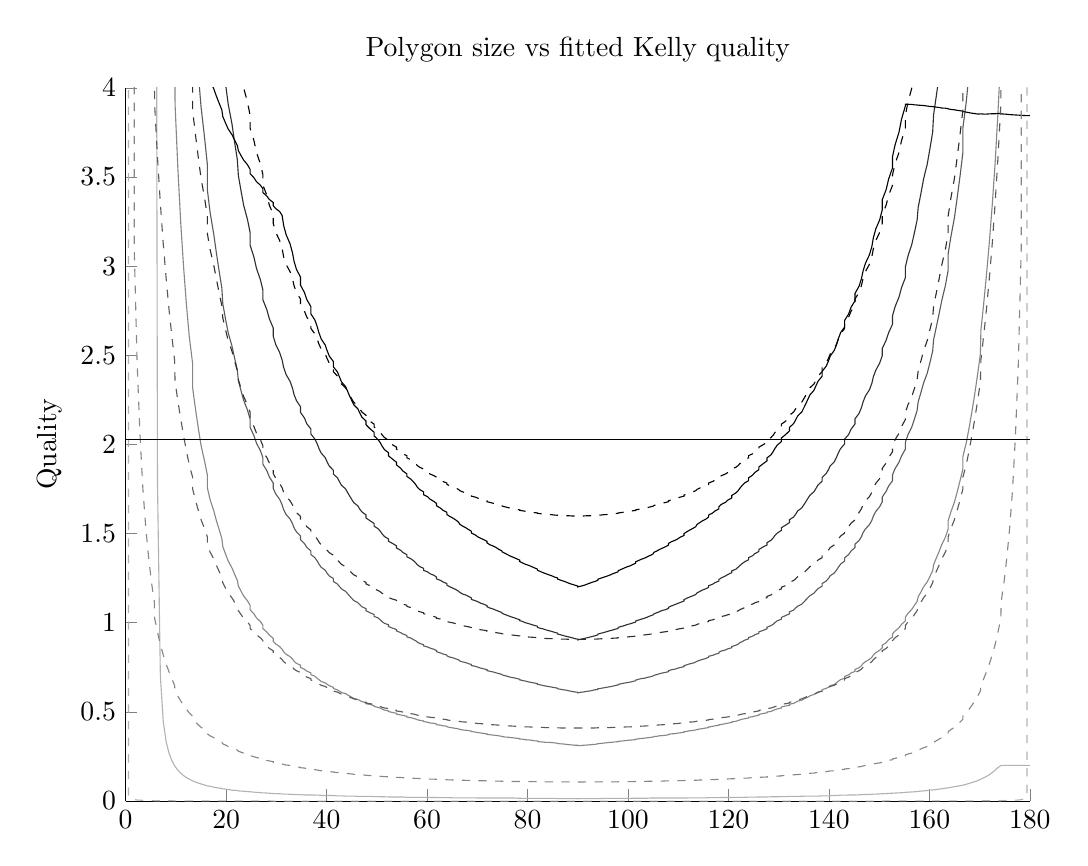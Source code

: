 % This file was created by matlab2tikz v0.4.0.
% Copyright (c) 2008--2013, Nico Schlömer <nico.schloemer@gmail.com>
% All rights reserved.
% 
% The latest updates can be retrieved from
%   http://www.mathworks.com/matlabcentral/fileexchange/22022-matlab2tikz
% where you can also make suggestions and rate matlab2tikz.
% 
% 
% 

% defining custom colors
\definecolor{mycolor1}{rgb}{0.525,0.525,0.525}%

\begin{tikzpicture}

\begin{axis}[%
width=4.521in,
height=3.566in,
scale only axis,
xmin=0,
xmax=180,
ymin=0,
ymax=4,
ylabel={Quality},
title={Polygon size vs fitted Kelly quality},
axis x line*=bottom,
axis y line*=left
]
\addplot [
color=white!70!black,
solid,
forget plot
]
table[row sep=crcr]{
5.768 9.951\\
6.34 1.787\\
6.911 0.703\\
7.481 0.449\\
8.049 0.335\\
8.616 0.271\\
9.181 0.228\\
9.744 0.199\\
9.841 0.194\\
10.408 0.173\\
10.972 0.156\\
11.535 0.143\\
12.095 0.132\\
12.653 0.123\\
13.339 0.113\\
13.339 0.113\\
13.897 0.107\\
14.452 0.101\\
15.005 0.096\\
15.709 0.09\\
16.26 0.085\\
16.26 0.085\\
16.809 0.083\\
17.526 0.078\\
18.072 0.075\\
18.616 0.073\\
19.156 0.07\\
19.344 0.069\\
19.885 0.067\\
20.422 0.065\\
21.161 0.061\\
21.695 0.06\\
22.225 0.059\\
22.443 0.057\\
22.973 0.056\\
23.499 0.055\\
24.254 0.053\\
24.775 0.052\\
24.775 0.052\\
25.537 0.05\\
26.053 0.049\\
26.822 0.047\\
27.332 0.046\\
27.332 0.046\\
28.106 0.045\\
28.61 0.044\\
29.389 0.042\\
29.389 0.042\\
29.887 0.042\\
30.669 0.041\\
31.159 0.04\\
31.457 0.039\\
31.945 0.039\\
32.735 0.038\\
33.215 0.037\\
33.53 0.037\\
34.007 0.036\\
34.804 0.036\\
34.804 0.036\\
35.605 0.034\\
36.069 0.034\\
36.87 0.034\\
36.87 0.034\\
37.674 0.034\\
38.125 0.033\\
38.48 0.033\\
38.928 0.032\\
39.732 0.031\\
40.101 0.031\\
40.539 0.031\\
41.348 0.031\\
41.348 0.031\\
42.158 0.029\\
42.58 0.029\\
42.969 0.029\\
43.781 0.028\\
44.193 0.028\\
44.594 0.028\\
45 0.028\\
45.406 0.028\\
46.219 0.026\\
46.614 0.026\\
47.031 0.026\\
47.842 0.026\\
47.842 0.026\\
48.652 0.026\\
49.461 0.025\\
49.461 0.025\\
50.268 0.025\\
50.711 0.024\\
51.072 0.024\\
51.52 0.024\\
52.326 0.023\\
52.326 0.023\\
53.13 0.023\\
53.931 0.023\\
53.931 0.023\\
54.728 0.023\\
55.196 0.023\\
55.993 0.021\\
55.993 0.021\\
56.785 0.021\\
57.265 0.021\\
57.75 0.021\\
58.055 0.021\\
58.543 0.021\\
59.331 0.021\\
59.331 0.021\\
60.113 0.02\\
60.611 0.02\\
61.39 0.02\\
61.894 0.02\\
61.894 0.02\\
62.668 0.019\\
63.178 0.019\\
63.947 0.019\\
63.947 0.019\\
64.463 0.019\\
65.225 0.018\\
65.746 0.018\\
66.272 0.018\\
66.501 0.018\\
67.027 0.018\\
67.775 0.018\\
68.305 0.018\\
68.839 0.018\\
68.839 0.018\\
69.578 0.018\\
70.115 0.017\\
70.656 0.017\\
71.384 0.017\\
71.928 0.017\\
71.928 0.017\\
72.474 0.017\\
73.191 0.017\\
73.74 0.017\\
74.291 0.017\\
74.846 0.017\\
74.995 0.017\\
75.548 0.017\\
76.103 0.017\\
76.661 0.017\\
77.347 0.017\\
77.905 0.016\\
78.465 0.016\\
78.465 0.016\\
79.028 0.015\\
79.592 0.015\\
80.256 0.015\\
80.819 0.015\\
81.384 0.015\\
81.951 0.015\\
81.951 0.015\\
82.519 0.015\\
83.089 0.015\\
83.66 0.015\\
84.232 0.015\\
84.857 0.015\\
85.426 0.015\\
85.996 0.014\\
85.996 0.014\\
86.566 0.014\\
87.138 0.014\\
87.709 0.014\\
88.282 0.014\\
88.854 0.014\\
89.427 0.014\\
90 0.013\\
90 0.013\\
90.573 0.014\\
91.146 0.014\\
91.718 0.014\\
92.291 0.014\\
92.862 0.014\\
93.434 0.014\\
94.004 0.014\\
94.004 0.014\\
94.574 0.014\\
95.143 0.015\\
95.768 0.015\\
96.34 0.015\\
96.911 0.015\\
97.481 0.015\\
98.049 0.015\\
98.049 0.015\\
98.616 0.015\\
99.181 0.015\\
99.744 0.015\\
100.408 0.015\\
100.972 0.016\\
101.535 0.016\\
101.535 0.016\\
102.095 0.016\\
102.653 0.016\\
103.339 0.016\\
103.897 0.016\\
104.452 0.017\\
105.005 0.017\\
105.154 0.017\\
105.709 0.017\\
106.26 0.017\\
106.809 0.017\\
107.526 0.017\\
108.072 0.017\\
108.072 0.017\\
108.616 0.017\\
109.344 0.017\\
109.885 0.017\\
110.422 0.017\\
111.161 0.017\\
111.161 0.017\\
111.695 0.017\\
112.225 0.018\\
112.973 0.018\\
113.499 0.018\\
113.728 0.018\\
114.254 0.018\\
114.775 0.018\\
115.537 0.018\\
116.053 0.019\\
116.053 0.019\\
116.822 0.019\\
117.332 0.019\\
118.106 0.019\\
118.106 0.019\\
118.61 0.02\\
119.389 0.02\\
119.887 0.02\\
120.669 0.02\\
120.669 0.02\\
121.457 0.021\\
121.945 0.021\\
122.25 0.021\\
122.735 0.021\\
123.215 0.021\\
124.007 0.022\\
124.007 0.022\\
124.804 0.022\\
125.272 0.022\\
126.069 0.023\\
126.069 0.023\\
126.87 0.023\\
127.674 0.023\\
127.674 0.023\\
128.48 0.024\\
128.928 0.024\\
129.289 0.024\\
129.732 0.024\\
130.539 0.025\\
130.539 0.025\\
131.348 0.025\\
132.158 0.026\\
132.158 0.026\\
132.969 0.026\\
133.386 0.026\\
133.781 0.026\\
134.594 0.027\\
135 0.027\\
135.406 0.028\\
135.807 0.028\\
136.219 0.028\\
137.031 0.028\\
137.42 0.028\\
137.842 0.028\\
138.652 0.029\\
138.652 0.029\\
139.461 0.029\\
139.899 0.029\\
140.268 0.03\\
141.072 0.031\\
141.52 0.032\\
141.875 0.032\\
142.326 0.033\\
143.13 0.033\\
143.13 0.033\\
143.931 0.034\\
144.395 0.034\\
145.196 0.034\\
145.196 0.034\\
145.993 0.035\\
146.47 0.036\\
146.785 0.036\\
147.265 0.037\\
148.055 0.037\\
148.543 0.038\\
148.841 0.039\\
149.331 0.039\\
150.113 0.04\\
150.611 0.041\\
150.611 0.041\\
151.39 0.042\\
151.894 0.043\\
152.668 0.044\\
152.668 0.044\\
153.178 0.045\\
153.947 0.046\\
154.463 0.047\\
155.225 0.049\\
155.225 0.049\\
155.746 0.05\\
156.501 0.051\\
157.027 0.052\\
157.557 0.053\\
157.775 0.054\\
158.305 0.056\\
158.839 0.057\\
159.578 0.059\\
160.115 0.061\\
160.656 0.062\\
160.844 0.063\\
161.384 0.065\\
161.928 0.067\\
162.474 0.069\\
163.191 0.072\\
163.74 0.074\\
163.74 0.074\\
164.291 0.077\\
164.995 0.081\\
165.548 0.083\\
166.103 0.086\\
166.661 0.089\\
166.661 0.089\\
167.347 0.094\\
167.905 0.099\\
168.465 0.104\\
169.028 0.109\\
169.592 0.114\\
170.159 0.121\\
170.256 0.123\\
170.819 0.13\\
171.384 0.139\\
171.951 0.148\\
172.519 0.16\\
173.089 0.173\\
173.66 0.188\\
174.232 0.199\\
174.289 0.2\\
174.857 0.2\\
175.426 0.2\\
175.996 0.2\\
176.566 0.2\\
177.138 0.2\\
177.709 0.2\\
178.282 0.2\\
178.282 0.2\\
178.854 0.2\\
179.427 0.2\\
180 0.2\\
};
\addplot [
color=mycolor1,
solid,
forget plot
]
table[row sep=crcr]{
9.744 4.366\\
9.841 3.906\\
10.408 3.542\\
10.972 3.242\\
11.535 2.996\\
12.095 2.786\\
12.653 2.609\\
13.339 2.453\\
13.339 2.317\\
13.897 2.201\\
14.452 2.094\\
15.005 1.996\\
15.709 1.907\\
16.26 1.83\\
16.26 1.758\\
16.809 1.691\\
17.526 1.63\\
18.072 1.572\\
18.616 1.523\\
19.156 1.472\\
19.344 1.427\\
19.885 1.386\\
20.422 1.346\\
21.161 1.308\\
21.695 1.272\\
22.225 1.239\\
22.443 1.207\\
22.973 1.177\\
23.499 1.15\\
24.254 1.123\\
24.775 1.098\\
24.775 1.073\\
25.537 1.05\\
26.053 1.027\\
26.822 1.007\\
27.332 0.986\\
27.332 0.967\\
28.106 0.948\\
28.61 0.931\\
29.389 0.913\\
29.389 0.896\\
29.887 0.881\\
30.669 0.866\\
31.159 0.851\\
31.457 0.837\\
31.945 0.823\\
32.735 0.81\\
33.215 0.797\\
33.53 0.784\\
34.007 0.772\\
34.804 0.762\\
34.804 0.75\\
35.605 0.739\\
36.069 0.729\\
36.87 0.719\\
36.87 0.709\\
37.674 0.7\\
38.125 0.689\\
38.48 0.681\\
38.928 0.671\\
39.732 0.663\\
40.101 0.655\\
40.539 0.647\\
41.348 0.638\\
41.348 0.631\\
42.158 0.624\\
42.58 0.616\\
42.969 0.609\\
43.781 0.603\\
44.193 0.595\\
44.594 0.589\\
45 0.583\\
45.406 0.576\\
46.219 0.57\\
46.614 0.564\\
47.031 0.558\\
47.842 0.552\\
47.842 0.546\\
48.652 0.542\\
49.461 0.535\\
49.461 0.531\\
50.268 0.525\\
50.711 0.521\\
51.072 0.516\\
51.52 0.51\\
52.326 0.506\\
52.326 0.502\\
53.13 0.497\\
53.931 0.492\\
53.931 0.488\\
54.728 0.483\\
55.196 0.48\\
55.993 0.476\\
55.993 0.471\\
56.785 0.468\\
57.265 0.464\\
57.75 0.46\\
58.055 0.456\\
58.543 0.453\\
59.331 0.449\\
59.331 0.446\\
60.113 0.442\\
60.611 0.438\\
61.39 0.436\\
61.894 0.432\\
61.894 0.428\\
62.668 0.426\\
63.178 0.422\\
63.947 0.42\\
63.947 0.417\\
64.463 0.413\\
65.225 0.41\\
65.746 0.407\\
66.272 0.405\\
66.501 0.402\\
67.027 0.399\\
67.775 0.397\\
68.305 0.395\\
68.839 0.392\\
68.839 0.39\\
69.578 0.387\\
70.115 0.384\\
70.656 0.382\\
71.384 0.379\\
71.928 0.377\\
71.928 0.374\\
72.474 0.372\\
73.191 0.37\\
73.74 0.368\\
74.291 0.366\\
74.846 0.363\\
74.995 0.362\\
75.548 0.359\\
76.103 0.358\\
76.661 0.356\\
77.347 0.354\\
77.905 0.352\\
78.465 0.35\\
78.465 0.348\\
79.028 0.347\\
79.592 0.344\\
80.256 0.343\\
80.819 0.341\\
81.384 0.338\\
81.951 0.337\\
81.951 0.335\\
82.519 0.332\\
83.089 0.331\\
83.66 0.329\\
84.232 0.329\\
84.857 0.328\\
85.426 0.326\\
85.996 0.324\\
85.996 0.323\\
86.566 0.321\\
87.138 0.32\\
87.709 0.318\\
88.282 0.316\\
88.854 0.315\\
89.427 0.313\\
90 0.313\\
90 0.311\\
90.573 0.311\\
91.146 0.313\\
91.718 0.314\\
92.291 0.315\\
92.862 0.317\\
93.434 0.318\\
94.004 0.321\\
94.004 0.322\\
94.574 0.323\\
95.143 0.325\\
95.768 0.327\\
96.34 0.329\\
96.911 0.33\\
97.481 0.332\\
98.049 0.333\\
98.049 0.335\\
98.616 0.336\\
99.181 0.338\\
99.744 0.34\\
100.408 0.342\\
100.972 0.343\\
101.535 0.345\\
101.535 0.347\\
102.095 0.349\\
102.653 0.351\\
103.339 0.353\\
103.897 0.355\\
104.452 0.357\\
105.005 0.359\\
105.154 0.362\\
105.709 0.363\\
106.26 0.366\\
106.809 0.367\\
107.526 0.369\\
108.072 0.372\\
108.072 0.374\\
108.616 0.377\\
109.344 0.378\\
109.885 0.381\\
110.422 0.383\\
111.161 0.386\\
111.161 0.389\\
111.695 0.391\\
112.225 0.394\\
112.973 0.396\\
113.499 0.399\\
113.728 0.401\\
114.254 0.404\\
114.775 0.406\\
115.537 0.41\\
116.053 0.412\\
116.053 0.415\\
116.822 0.419\\
117.332 0.422\\
118.106 0.425\\
118.106 0.428\\
118.61 0.43\\
119.389 0.434\\
119.887 0.437\\
120.669 0.441\\
120.669 0.444\\
121.457 0.447\\
121.945 0.452\\
122.25 0.455\\
122.735 0.459\\
123.215 0.462\\
124.007 0.466\\
124.007 0.47\\
124.804 0.473\\
125.272 0.477\\
126.069 0.481\\
126.069 0.486\\
126.87 0.491\\
127.674 0.495\\
127.674 0.499\\
128.48 0.503\\
128.928 0.508\\
129.289 0.513\\
129.732 0.517\\
130.539 0.522\\
130.539 0.528\\
131.348 0.533\\
132.158 0.537\\
132.158 0.543\\
132.969 0.548\\
133.386 0.554\\
133.781 0.56\\
134.594 0.566\\
135 0.572\\
135.406 0.578\\
135.807 0.583\\
136.219 0.59\\
137.031 0.598\\
137.42 0.603\\
137.842 0.61\\
138.652 0.617\\
138.652 0.625\\
139.461 0.632\\
139.899 0.639\\
140.268 0.647\\
141.072 0.654\\
141.52 0.664\\
141.875 0.672\\
142.326 0.681\\
143.13 0.689\\
143.13 0.699\\
143.931 0.708\\
144.395 0.718\\
145.196 0.727\\
145.196 0.738\\
145.993 0.748\\
146.47 0.759\\
146.785 0.771\\
147.265 0.782\\
148.055 0.794\\
148.543 0.806\\
148.841 0.819\\
149.331 0.832\\
150.113 0.846\\
150.611 0.859\\
150.611 0.874\\
151.39 0.888\\
151.894 0.905\\
152.668 0.92\\
152.668 0.938\\
153.178 0.954\\
153.947 0.972\\
154.463 0.991\\
155.225 1.011\\
155.225 1.032\\
155.746 1.053\\
156.501 1.075\\
157.027 1.097\\
157.557 1.12\\
157.775 1.146\\
158.305 1.172\\
158.839 1.201\\
159.578 1.23\\
160.115 1.26\\
160.656 1.292\\
160.844 1.325\\
161.384 1.363\\
161.928 1.399\\
162.474 1.439\\
163.191 1.48\\
163.74 1.525\\
163.74 1.573\\
164.291 1.622\\
164.995 1.677\\
165.548 1.735\\
166.103 1.796\\
166.661 1.862\\
166.661 1.931\\
167.347 2.01\\
167.905 2.092\\
168.465 2.184\\
169.028 2.282\\
169.592 2.391\\
170.159 2.509\\
170.256 2.639\\
170.819 2.792\\
171.384 2.956\\
171.951 3.138\\
172.519 3.344\\
173.089 3.578\\
173.66 3.864\\
174.232 4.182\\
};
\addplot [
color=gray!70!black,
solid,
forget plot
]
table[row sep=crcr]{
14.452 4.085\\
15.005 3.896\\
15.709 3.722\\
16.26 3.572\\
16.26 3.431\\
16.809 3.303\\
17.526 3.182\\
18.072 3.073\\
18.616 2.972\\
19.156 2.876\\
19.344 2.789\\
19.885 2.704\\
20.422 2.626\\
21.161 2.553\\
21.695 2.484\\
22.225 2.42\\
22.443 2.358\\
22.973 2.301\\
23.499 2.247\\
24.254 2.193\\
24.775 2.142\\
24.775 2.096\\
25.537 2.05\\
26.053 2.007\\
26.822 1.966\\
27.332 1.925\\
27.332 1.889\\
28.106 1.853\\
28.61 1.818\\
29.389 1.783\\
29.389 1.753\\
29.887 1.722\\
30.669 1.692\\
31.159 1.661\\
31.457 1.634\\
31.945 1.607\\
32.735 1.582\\
33.215 1.556\\
33.53 1.532\\
34.007 1.51\\
34.804 1.487\\
34.804 1.466\\
35.605 1.444\\
36.069 1.423\\
36.87 1.403\\
36.87 1.383\\
37.674 1.365\\
38.125 1.347\\
38.48 1.329\\
38.928 1.311\\
39.732 1.295\\
40.101 1.278\\
40.539 1.263\\
41.348 1.248\\
41.348 1.232\\
42.158 1.217\\
42.58 1.203\\
42.969 1.19\\
43.781 1.176\\
44.193 1.163\\
44.594 1.15\\
45 1.137\\
45.406 1.125\\
46.219 1.113\\
46.614 1.102\\
47.031 1.09\\
47.842 1.079\\
47.842 1.068\\
48.652 1.056\\
49.461 1.046\\
49.461 1.036\\
50.268 1.027\\
50.711 1.016\\
51.072 1.006\\
51.52 0.997\\
52.326 0.989\\
52.326 0.979\\
53.13 0.97\\
53.931 0.962\\
53.931 0.954\\
54.728 0.945\\
55.196 0.937\\
55.993 0.929\\
55.993 0.921\\
56.785 0.914\\
57.265 0.906\\
57.75 0.899\\
58.055 0.892\\
58.543 0.884\\
59.331 0.877\\
59.331 0.87\\
60.113 0.864\\
60.611 0.858\\
61.39 0.851\\
61.894 0.844\\
61.894 0.838\\
62.668 0.831\\
63.178 0.825\\
63.947 0.819\\
63.947 0.815\\
64.463 0.808\\
65.225 0.803\\
65.746 0.797\\
66.272 0.792\\
66.501 0.786\\
67.027 0.781\\
67.775 0.776\\
68.305 0.77\\
68.839 0.766\\
68.839 0.76\\
69.578 0.756\\
70.115 0.751\\
70.656 0.746\\
71.384 0.741\\
71.928 0.737\\
71.928 0.732\\
72.474 0.728\\
73.191 0.724\\
73.74 0.719\\
74.291 0.715\\
74.846 0.711\\
74.995 0.707\\
75.548 0.703\\
76.103 0.699\\
76.661 0.694\\
77.347 0.691\\
77.905 0.687\\
78.465 0.683\\
78.465 0.68\\
79.028 0.676\\
79.592 0.673\\
80.256 0.668\\
80.819 0.665\\
81.384 0.662\\
81.951 0.659\\
81.951 0.655\\
82.519 0.652\\
83.089 0.648\\
83.66 0.645\\
84.232 0.642\\
84.857 0.639\\
85.426 0.636\\
85.996 0.633\\
85.996 0.63\\
86.566 0.627\\
87.138 0.624\\
87.709 0.622\\
88.282 0.618\\
88.854 0.615\\
89.427 0.612\\
90 0.61\\
90 0.607\\
90.573 0.61\\
91.146 0.612\\
91.718 0.615\\
92.291 0.617\\
92.862 0.62\\
93.434 0.624\\
94.004 0.626\\
94.004 0.63\\
94.574 0.632\\
95.143 0.635\\
95.768 0.638\\
96.34 0.641\\
96.911 0.644\\
97.481 0.648\\
98.049 0.651\\
98.049 0.654\\
98.616 0.658\\
99.181 0.661\\
99.744 0.664\\
100.408 0.667\\
100.972 0.671\\
101.535 0.675\\
101.535 0.678\\
102.095 0.683\\
102.653 0.687\\
103.339 0.689\\
103.897 0.694\\
104.452 0.697\\
105.005 0.702\\
105.154 0.705\\
105.709 0.709\\
106.26 0.714\\
106.809 0.718\\
107.526 0.722\\
108.072 0.726\\
108.072 0.731\\
108.616 0.736\\
109.344 0.74\\
109.885 0.745\\
110.422 0.749\\
111.161 0.754\\
111.161 0.759\\
111.695 0.764\\
112.225 0.769\\
112.973 0.774\\
113.499 0.78\\
113.728 0.784\\
114.254 0.789\\
114.775 0.794\\
115.537 0.8\\
116.053 0.807\\
116.053 0.812\\
116.822 0.817\\
117.332 0.823\\
118.106 0.829\\
118.106 0.835\\
118.61 0.842\\
119.389 0.847\\
119.887 0.854\\
120.669 0.86\\
120.669 0.867\\
121.457 0.874\\
121.945 0.88\\
122.25 0.888\\
122.735 0.894\\
123.215 0.902\\
124.007 0.91\\
124.007 0.917\\
124.804 0.925\\
125.272 0.933\\
126.069 0.941\\
126.069 0.949\\
126.87 0.957\\
127.674 0.966\\
127.674 0.975\\
128.48 0.984\\
128.928 0.992\\
129.289 1.002\\
129.732 1.011\\
130.539 1.02\\
130.539 1.03\\
131.348 1.04\\
132.158 1.05\\
132.158 1.061\\
132.969 1.071\\
133.386 1.083\\
133.781 1.093\\
134.594 1.104\\
135 1.116\\
135.406 1.128\\
135.807 1.14\\
136.219 1.152\\
137.031 1.166\\
137.42 1.179\\
137.842 1.192\\
138.652 1.205\\
138.652 1.22\\
139.461 1.234\\
139.899 1.248\\
140.268 1.264\\
141.072 1.279\\
141.52 1.296\\
141.875 1.311\\
142.326 1.329\\
143.13 1.346\\
143.13 1.364\\
143.931 1.383\\
144.395 1.402\\
145.196 1.422\\
145.196 1.441\\
145.993 1.461\\
146.47 1.482\\
146.785 1.505\\
147.265 1.526\\
148.055 1.55\\
148.543 1.574\\
148.841 1.598\\
149.331 1.624\\
150.113 1.651\\
150.611 1.678\\
150.611 1.705\\
151.39 1.737\\
151.894 1.767\\
152.668 1.797\\
152.668 1.83\\
153.178 1.865\\
153.947 1.9\\
154.463 1.936\\
155.225 1.974\\
155.225 2.013\\
155.746 2.055\\
156.501 2.098\\
157.027 2.143\\
157.557 2.19\\
157.775 2.239\\
158.305 2.29\\
158.839 2.344\\
159.578 2.4\\
160.115 2.459\\
160.656 2.524\\
160.844 2.588\\
161.384 2.659\\
161.928 2.732\\
162.474 2.808\\
163.191 2.892\\
163.74 2.977\\
163.74 3.07\\
164.291 3.166\\
164.995 3.273\\
165.548 3.386\\
166.103 3.505\\
166.661 3.634\\
166.661 3.773\\
167.347 3.923\\
167.905 4.085\\
};
\addplot [
color=darkgray!70!black,
solid,
forget plot
]
table[row sep=crcr]{
19.885 4.023\\
20.422 3.908\\
21.161 3.799\\
21.695 3.695\\
22.225 3.6\\
22.443 3.508\\
22.973 3.422\\
23.499 3.341\\
24.254 3.262\\
24.775 3.189\\
24.775 3.118\\
25.537 3.051\\
26.053 2.987\\
26.822 2.925\\
27.332 2.865\\
27.332 2.811\\
28.106 2.756\\
28.61 2.705\\
29.389 2.653\\
29.389 2.607\\
29.887 2.56\\
30.669 2.515\\
31.159 2.473\\
31.457 2.432\\
31.945 2.392\\
32.735 2.354\\
33.215 2.316\\
33.53 2.28\\
34.007 2.246\\
34.804 2.212\\
34.804 2.18\\
35.605 2.148\\
36.069 2.116\\
36.87 2.087\\
36.87 2.059\\
37.674 2.03\\
38.125 2.004\\
38.48 1.978\\
38.928 1.952\\
39.732 1.926\\
40.101 1.903\\
40.539 1.879\\
41.348 1.856\\
41.348 1.834\\
42.158 1.813\\
42.58 1.791\\
42.969 1.771\\
43.781 1.751\\
44.193 1.73\\
44.594 1.711\\
45 1.692\\
45.406 1.674\\
46.219 1.656\\
46.614 1.637\\
47.031 1.622\\
47.842 1.605\\
47.842 1.588\\
48.652 1.572\\
49.461 1.557\\
49.461 1.542\\
50.268 1.527\\
50.711 1.513\\
51.072 1.498\\
51.52 1.484\\
52.326 1.47\\
52.326 1.457\\
53.13 1.445\\
53.931 1.431\\
53.931 1.419\\
54.728 1.407\\
55.196 1.394\\
55.993 1.382\\
55.993 1.37\\
56.785 1.359\\
57.265 1.349\\
57.75 1.336\\
58.055 1.326\\
58.543 1.315\\
59.331 1.305\\
59.331 1.294\\
60.113 1.285\\
60.611 1.275\\
61.39 1.266\\
61.894 1.256\\
61.894 1.246\\
62.668 1.238\\
63.178 1.229\\
63.947 1.22\\
63.947 1.211\\
64.463 1.203\\
65.225 1.193\\
65.746 1.186\\
66.272 1.177\\
66.501 1.171\\
67.027 1.162\\
67.775 1.155\\
68.305 1.147\\
68.839 1.139\\
68.839 1.131\\
69.578 1.124\\
70.115 1.118\\
70.656 1.11\\
71.384 1.103\\
71.928 1.096\\
71.928 1.09\\
72.474 1.083\\
73.191 1.077\\
73.74 1.07\\
74.291 1.064\\
74.846 1.058\\
74.995 1.052\\
75.548 1.046\\
76.103 1.04\\
76.661 1.034\\
77.347 1.028\\
77.905 1.022\\
78.465 1.017\\
78.465 1.012\\
79.028 1.007\\
79.592 1.0\\
80.256 0.995\\
80.819 0.99\\
81.384 0.985\\
81.951 0.981\\
81.951 0.975\\
82.519 0.969\\
83.089 0.966\\
83.66 0.96\\
84.232 0.956\\
84.857 0.951\\
85.426 0.946\\
85.996 0.942\\
85.996 0.937\\
86.566 0.933\\
87.138 0.928\\
87.709 0.924\\
88.282 0.92\\
88.854 0.916\\
89.427 0.911\\
90 0.908\\
90 0.904\\
90.573 0.907\\
91.146 0.911\\
91.718 0.915\\
92.291 0.919\\
92.862 0.923\\
93.434 0.927\\
94.004 0.932\\
94.004 0.936\\
94.574 0.941\\
95.143 0.945\\
95.768 0.95\\
96.34 0.955\\
96.911 0.959\\
97.481 0.964\\
98.049 0.968\\
98.049 0.974\\
98.616 0.979\\
99.181 0.983\\
99.744 0.989\\
100.408 0.994\\
100.972 0.999\\
101.535 1.004\\
101.535 1.01\\
102.095 1.015\\
102.653 1.02\\
103.339 1.026\\
103.897 1.032\\
104.452 1.039\\
105.005 1.044\\
105.154 1.05\\
105.709 1.056\\
106.26 1.062\\
106.809 1.069\\
107.526 1.074\\
108.072 1.081\\
108.072 1.087\\
108.616 1.094\\
109.344 1.102\\
109.885 1.108\\
110.422 1.114\\
111.161 1.122\\
111.161 1.13\\
111.695 1.137\\
112.225 1.144\\
112.973 1.152\\
113.499 1.159\\
113.728 1.167\\
114.254 1.175\\
114.775 1.183\\
115.537 1.191\\
116.053 1.199\\
116.053 1.208\\
116.822 1.216\\
117.332 1.225\\
118.106 1.234\\
118.106 1.243\\
118.61 1.252\\
119.389 1.262\\
119.887 1.271\\
120.669 1.281\\
120.669 1.291\\
121.457 1.3\\
121.945 1.312\\
122.25 1.32\\
122.735 1.332\\
123.215 1.342\\
124.007 1.353\\
124.007 1.365\\
124.804 1.376\\
125.272 1.388\\
126.069 1.4\\
126.069 1.411\\
126.87 1.425\\
127.674 1.436\\
127.674 1.449\\
128.48 1.463\\
128.928 1.476\\
129.289 1.491\\
129.732 1.503\\
130.539 1.518\\
130.539 1.533\\
131.348 1.547\\
132.158 1.562\\
132.158 1.578\\
132.969 1.593\\
133.386 1.609\\
133.781 1.627\\
134.594 1.644\\
135 1.661\\
135.406 1.679\\
135.807 1.697\\
136.219 1.715\\
137.031 1.735\\
137.42 1.753\\
137.842 1.773\\
138.652 1.794\\
138.652 1.815\\
139.461 1.837\\
139.899 1.858\\
140.268 1.88\\
141.072 1.903\\
141.52 1.928\\
141.875 1.952\\
142.326 1.977\\
143.13 2.003\\
143.13 2.03\\
143.931 2.056\\
144.395 2.085\\
145.196 2.115\\
145.196 2.144\\
145.993 2.174\\
146.47 2.206\\
146.785 2.237\\
147.265 2.272\\
148.055 2.306\\
148.543 2.342\\
148.841 2.379\\
149.331 2.416\\
150.113 2.457\\
150.611 2.497\\
150.611 2.538\\
151.39 2.584\\
151.894 2.627\\
152.668 2.675\\
152.668 2.722\\
153.178 2.773\\
153.947 2.826\\
154.463 2.88\\
155.225 2.936\\
155.225 2.996\\
155.746 3.057\\
156.501 3.122\\
157.027 3.188\\
157.557 3.258\\
157.775 3.33\\
158.305 3.406\\
158.839 3.488\\
159.578 3.573\\
160.115 3.66\\
160.656 3.752\\
160.844 3.851\\
161.384 3.955\\
161.928 4.065\\
};
\addplot [
color=black,
solid,
forget plot
]
table[row sep=crcr]{
16.809 4.039\\
17.526 3.996\\
18.072 3.953\\
18.616 3.914\\
19.156 3.876\\
19.344 3.839\\
19.885 3.803\\
20.422 3.769\\
21.161 3.738\\
21.695 3.707\\
22.225 3.677\\
22.443 3.648\\
22.973 3.62\\
23.499 3.595\\
24.254 3.569\\
24.775 3.543\\
24.775 3.519\\
25.537 3.496\\
26.053 3.474\\
26.822 3.454\\
27.332 3.434\\
27.332 3.413\\
28.106 3.393\\
28.61 3.374\\
29.389 3.357\\
29.389 3.339\\
29.887 3.323\\
30.669 3.306\\
31.159 3.284\\
31.457 3.228\\
31.945 3.177\\
32.735 3.125\\
33.215 3.075\\
33.53 3.027\\
34.007 2.982\\
34.804 2.939\\
34.804 2.894\\
35.605 2.852\\
36.069 2.813\\
36.87 2.773\\
36.87 2.733\\
37.674 2.698\\
38.125 2.662\\
38.48 2.627\\
38.928 2.592\\
39.732 2.558\\
40.101 2.527\\
40.539 2.496\\
41.348 2.465\\
41.348 2.436\\
42.158 2.407\\
42.58 2.378\\
42.969 2.351\\
43.781 2.325\\
44.193 2.298\\
44.594 2.271\\
45 2.247\\
45.406 2.223\\
46.219 2.2\\
46.614 2.177\\
47.031 2.153\\
47.842 2.132\\
47.842 2.111\\
48.652 2.088\\
49.461 2.069\\
49.461 2.048\\
50.268 2.027\\
50.711 2.009\\
51.072 1.99\\
51.52 1.971\\
52.326 1.954\\
52.326 1.936\\
53.13 1.918\\
53.931 1.9\\
53.931 1.885\\
54.728 1.867\\
55.196 1.851\\
55.993 1.835\\
55.993 1.821\\
56.785 1.805\\
57.265 1.791\\
57.75 1.775\\
58.055 1.761\\
58.543 1.747\\
59.331 1.734\\
59.331 1.718\\
60.113 1.707\\
60.611 1.693\\
61.39 1.68\\
61.894 1.669\\
61.894 1.656\\
62.668 1.643\\
63.178 1.631\\
63.947 1.62\\
63.947 1.608\\
64.463 1.597\\
65.225 1.586\\
65.746 1.576\\
66.272 1.564\\
66.501 1.553\\
67.027 1.543\\
67.775 1.532\\
68.305 1.522\\
68.839 1.513\\
68.839 1.503\\
69.578 1.493\\
70.115 1.482\\
70.656 1.474\\
71.384 1.465\\
71.928 1.457\\
71.928 1.448\\
72.474 1.438\\
73.191 1.43\\
73.74 1.422\\
74.291 1.412\\
74.846 1.404\\
74.995 1.397\\
75.548 1.389\\
76.103 1.381\\
76.661 1.373\\
77.347 1.365\\
77.905 1.358\\
78.465 1.351\\
78.465 1.343\\
79.028 1.335\\
79.592 1.328\\
80.256 1.322\\
80.819 1.315\\
81.384 1.308\\
81.951 1.301\\
81.951 1.295\\
82.519 1.288\\
83.089 1.281\\
83.66 1.275\\
84.232 1.269\\
84.857 1.263\\
85.426 1.256\\
85.996 1.251\\
85.996 1.245\\
86.566 1.239\\
87.138 1.234\\
87.709 1.228\\
88.282 1.221\\
88.854 1.216\\
89.427 1.211\\
90 1.206\\
90 1.201\\
90.573 1.205\\
91.146 1.209\\
91.718 1.215\\
92.291 1.221\\
92.862 1.227\\
93.434 1.232\\
94.004 1.238\\
94.004 1.244\\
94.574 1.25\\
95.143 1.255\\
95.768 1.261\\
96.34 1.267\\
96.911 1.274\\
97.481 1.28\\
98.049 1.286\\
98.049 1.292\\
98.616 1.299\\
99.181 1.306\\
99.744 1.313\\
100.408 1.319\\
100.972 1.327\\
101.535 1.334\\
101.535 1.342\\
102.095 1.349\\
102.653 1.356\\
103.339 1.363\\
103.897 1.371\\
104.452 1.378\\
105.005 1.386\\
105.154 1.395\\
105.709 1.402\\
106.26 1.411\\
106.809 1.418\\
107.526 1.427\\
108.072 1.436\\
108.072 1.445\\
108.616 1.454\\
109.344 1.462\\
109.885 1.47\\
110.422 1.48\\
111.161 1.49\\
111.161 1.5\\
111.695 1.51\\
112.225 1.519\\
112.973 1.53\\
113.499 1.539\\
113.728 1.551\\
114.254 1.561\\
114.775 1.571\\
115.537 1.582\\
116.053 1.593\\
116.053 1.604\\
116.822 1.615\\
117.332 1.627\\
118.106 1.639\\
118.106 1.652\\
118.61 1.664\\
119.389 1.675\\
119.887 1.688\\
120.669 1.7\\
120.669 1.714\\
121.457 1.728\\
121.945 1.741\\
122.25 1.754\\
122.735 1.77\\
123.215 1.784\\
124.007 1.797\\
124.007 1.813\\
124.804 1.828\\
125.272 1.843\\
126.069 1.859\\
126.069 1.874\\
126.87 1.891\\
127.674 1.908\\
127.674 1.925\\
128.48 1.942\\
128.928 1.961\\
129.289 1.979\\
129.732 1.997\\
130.539 2.016\\
130.539 2.036\\
131.348 2.055\\
132.158 2.076\\
132.158 2.096\\
132.969 2.117\\
133.386 2.138\\
133.781 2.16\\
134.594 2.182\\
135 2.205\\
135.406 2.228\\
135.807 2.253\\
136.219 2.278\\
137.031 2.304\\
137.42 2.329\\
137.842 2.355\\
138.652 2.383\\
138.652 2.41\\
139.461 2.439\\
139.899 2.467\\
140.268 2.496\\
141.072 2.528\\
141.52 2.56\\
141.875 2.593\\
142.326 2.627\\
143.13 2.659\\
143.13 2.696\\
143.931 2.732\\
144.395 2.769\\
145.196 2.806\\
145.196 2.847\\
145.993 2.887\\
146.47 2.929\\
146.785 2.971\\
147.265 3.016\\
148.055 3.063\\
148.543 3.109\\
148.841 3.158\\
149.331 3.209\\
150.113 3.26\\
150.611 3.315\\
150.611 3.372\\
151.39 3.429\\
151.894 3.489\\
152.668 3.552\\
152.668 3.615\\
153.178 3.681\\
153.947 3.751\\
154.463 3.825\\
155.225 3.899\\
155.225 3.908\\
155.746 3.908\\
156.501 3.907\\
157.027 3.905\\
157.557 3.904\\
157.775 3.903\\
158.305 3.902\\
158.839 3.901\\
159.578 3.898\\
160.115 3.896\\
160.656 3.895\\
160.844 3.894\\
161.384 3.892\\
161.928 3.89\\
162.474 3.887\\
163.191 3.886\\
163.74 3.883\\
163.74 3.882\\
164.291 3.879\\
164.995 3.877\\
165.548 3.874\\
166.103 3.872\\
166.661 3.869\\
166.661 3.867\\
167.347 3.864\\
167.905 3.861\\
168.465 3.858\\
169.028 3.856\\
169.592 3.853\\
170.159 3.854\\
170.256 3.854\\
170.819 3.853\\
171.384 3.853\\
171.951 3.854\\
172.519 3.855\\
173.089 3.855\\
173.66 3.856\\
174.232 3.856\\
174.289 3.854\\
174.857 3.853\\
175.426 3.852\\
175.996 3.85\\
176.566 3.849\\
177.138 3.848\\
177.709 3.847\\
178.282 3.846\\
178.282 3.846\\
178.854 3.845\\
179.427 3.844\\
180 3.845\\
};
\addplot [
color=white!70!black,
dashed,
forget plot
]
table[row sep=crcr]{
0 243.701\\
0.573 0.024\\
1.146 0.012\\
1.718 0.008\\
1.718 0.008\\
2.291 0.006\\
2.862 0.005\\
3.434 0.004\\
4.004 0.003\\
4.574 0.003\\
5.143 0.003\\
5.711 0.002\\
5.768 0.002\\
6.34 0.002\\
6.911 0.002\\
7.481 0.002\\
8.049 0.002\\
8.616 0.002\\
9.181 0.002\\
9.744 0.001\\
9.841 0.001\\
10.408 0.001\\
10.972 0.001\\
11.535 0.001\\
12.095 0.001\\
12.653 0.001\\
13.339 0.001\\
13.339 0.001\\
13.897 0.001\\
14.452 0.001\\
15.005 0.001\\
15.709 0.001\\
16.26 0.001\\
16.26 0.001\\
16.809 0.001\\
17.526 0.001\\
18.072 0.001\\
18.616 0.001\\
19.156 0.001\\
19.344 0.001\\
19.885 0.001\\
20.422 0.001\\
21.161 0.001\\
21.695 0.001\\
22.225 0.001\\
22.443 0.001\\
22.973 0.001\\
23.499 0.001\\
24.254 0.001\\
24.775 0.001\\
24.775 0.001\\
25.537 0.001\\
26.053 0.001\\
26.822 0.001\\
27.332 0.001\\
27.332 0.001\\
28.106 0.001\\
28.61 0.001\\
29.389 0.0\\
29.389 0.0\\
29.887 0.0\\
30.669 0.0\\
31.159 0.0\\
31.457 0.0\\
31.945 0.0\\
32.735 0.0\\
33.215 0.0\\
33.53 0.0\\
34.007 0.0\\
34.804 0.0\\
34.804 0.0\\
35.605 0.0\\
36.069 0.0\\
36.87 0.0\\
36.87 0.0\\
37.674 0.0\\
38.125 0.0\\
38.48 0.0\\
38.928 0.0\\
39.732 0.0\\
40.101 0.0\\
40.539 0.0\\
41.348 0.0\\
41.348 0.0\\
42.158 0.0\\
42.58 0.0\\
42.969 0.0\\
43.781 0.0\\
44.193 0.0\\
44.594 0.0\\
45 0.0\\
45.406 0.0\\
46.219 0.0\\
46.614 0.0\\
47.031 0.0\\
47.842 0.0\\
47.842 0.0\\
48.652 0.0\\
49.461 0.0\\
49.461 0.0\\
50.268 0.0\\
50.711 0.0\\
51.072 0.0\\
51.52 0.0\\
52.326 0.0\\
52.326 0.0\\
53.13 0.0\\
53.931 0.0\\
53.931 0.0\\
54.728 0.0\\
55.196 0.0\\
55.993 0.0\\
55.993 0.0\\
56.785 0.0\\
57.265 0.0\\
57.75 0.0\\
58.055 0.0\\
58.543 0.0\\
59.331 0.0\\
59.331 0.0\\
60.113 0.0\\
60.611 0.0\\
61.39 0.0\\
61.894 0.0\\
61.894 0.0\\
62.668 0.0\\
63.178 0.0\\
63.947 0.0\\
63.947 0.0\\
64.463 0.0\\
65.225 0.0\\
65.746 0.0\\
66.272 0.0\\
66.501 0.0\\
67.027 0.0\\
67.775 0.0\\
68.305 0.0\\
68.839 0.0\\
68.839 0.0\\
69.578 0.0\\
70.115 0.0\\
70.656 0.0\\
71.384 0.0\\
71.928 0.0\\
71.928 0.0\\
72.474 0.0\\
73.191 0.0\\
73.74 0.0\\
74.291 0.0\\
74.846 0.0\\
74.995 0.0\\
75.548 0.0\\
76.103 0.0\\
76.661 0.0\\
77.347 0.0\\
77.905 0.0\\
78.465 0.0\\
78.465 0.0\\
79.028 0.0\\
79.592 0.0\\
80.256 0.0\\
80.819 0.0\\
81.384 0.0\\
81.951 0.0\\
81.951 0.0\\
82.519 0.0\\
83.089 0.0\\
83.66 0.0\\
84.232 0.0\\
84.857 0.0\\
85.426 0.0\\
85.996 0.0\\
85.996 0.0\\
86.566 0.0\\
87.138 0.0\\
87.709 0.0\\
88.282 0.0\\
88.854 0.0\\
89.427 0.0\\
90 0.0\\
90 0.0\\
90.573 0.0\\
91.146 0.0\\
91.718 0.0\\
92.291 0.0\\
92.862 0.0\\
93.434 0.0\\
94.004 0.0\\
94.004 0.0\\
94.574 0.0\\
95.143 0.0\\
95.768 0.0\\
96.34 0.0\\
96.911 0.0\\
97.481 0.0\\
98.049 0.0\\
98.049 0.0\\
98.616 0.0\\
99.181 0.0\\
99.744 0.0\\
100.408 0.0\\
100.972 0.0\\
101.535 0.0\\
101.535 0.0\\
102.095 0.0\\
102.653 0.0\\
103.339 0.0\\
103.897 0.0\\
104.452 0.0\\
105.005 0.0\\
105.154 0.0\\
105.709 0.0\\
106.26 0.0\\
106.809 0.0\\
107.526 0.0\\
108.072 0.0\\
108.072 0.0\\
108.616 0.0\\
109.344 0.0\\
109.885 0.0\\
110.422 0.0\\
111.161 0.0\\
111.161 0.0\\
111.695 0.0\\
112.225 0.0\\
112.973 0.0\\
113.499 0.0\\
113.728 0.0\\
114.254 0.0\\
114.775 0.0\\
115.537 0.0\\
116.053 0.0\\
116.053 0.0\\
116.822 0.0\\
117.332 0.0\\
118.106 0.0\\
118.106 0.0\\
118.61 0.0\\
119.389 0.0\\
119.887 0.0\\
120.669 0.0\\
120.669 0.0\\
121.457 0.0\\
121.945 0.0\\
122.25 0.0\\
122.735 0.0\\
123.215 0.0\\
124.007 0.0\\
124.007 0.0\\
124.804 0.0\\
125.272 0.0\\
126.069 0.0\\
126.069 0.0\\
126.87 0.0\\
127.674 0.0\\
127.674 0.0\\
128.48 0.0\\
128.928 0.0\\
129.289 0.0\\
129.732 0.0\\
130.539 0.0\\
130.539 0.0\\
131.348 0.0\\
132.158 0.0\\
132.158 0.0\\
132.969 0.0\\
133.386 0.0\\
133.781 0.0\\
134.594 0.0\\
135 0.0\\
135.406 0.0\\
135.807 0.0\\
136.219 0.0\\
137.031 0.0\\
137.42 0.0\\
137.842 0.0\\
138.652 0.0\\
138.652 0.0\\
139.461 0.0\\
139.899 0.0\\
140.268 0.0\\
141.072 0.0\\
141.52 0.0\\
141.875 0.0\\
142.326 0.0\\
143.13 0.0\\
143.13 0.0\\
143.931 0.0\\
144.395 0.0\\
145.196 0.0\\
145.196 0.0\\
145.993 0.0\\
146.47 0.0\\
146.785 0.0\\
147.265 0.0\\
148.055 0.0\\
148.543 0.0\\
148.841 0.0\\
149.331 0.0\\
150.113 0.0\\
150.611 0.0\\
150.611 0.0\\
151.39 0.001\\
151.894 0.001\\
152.668 0.001\\
152.668 0.001\\
153.178 0.001\\
153.947 0.001\\
154.463 0.001\\
155.225 0.001\\
155.225 0.001\\
155.746 0.001\\
156.501 0.001\\
157.027 0.001\\
157.557 0.001\\
157.775 0.001\\
158.305 0.001\\
158.839 0.001\\
159.578 0.001\\
160.115 0.001\\
160.656 0.001\\
160.844 0.001\\
161.384 0.001\\
161.928 0.001\\
162.474 0.001\\
163.191 0.001\\
163.74 0.001\\
163.74 0.001\\
164.291 0.001\\
164.995 0.001\\
165.548 0.001\\
166.103 0.001\\
166.661 0.001\\
166.661 0.001\\
167.347 0.001\\
167.905 0.001\\
168.465 0.001\\
169.028 0.001\\
169.592 0.001\\
170.159 0.001\\
170.256 0.001\\
170.819 0.002\\
171.384 0.002\\
171.951 0.002\\
172.519 0.002\\
173.089 0.002\\
173.66 0.002\\
174.232 0.002\\
174.289 0.002\\
174.857 0.003\\
175.426 0.003\\
175.996 0.003\\
176.566 0.004\\
177.138 0.005\\
177.709 0.006\\
178.282 0.008\\
178.282 0.008\\
178.854 0.012\\
179.427 0.024\\
180 243.701\\
};
\addplot [
color=mycolor1,
dashed,
forget plot
]
table[row sep=crcr]{
1.718 4.103\\
1.718 3.092\\
2.291 2.453\\
2.862 2.052\\
3.434 1.75\\
4.004 1.535\\
4.574 1.367\\
5.143 1.227\\
5.711 1.117\\
5.768 1.026\\
6.34 0.948\\
6.911 0.878\\
7.481 0.821\\
8.049 0.77\\
8.616 0.726\\
9.181 0.686\\
9.744 0.649\\
9.841 0.617\\
10.408 0.588\\
10.972 0.561\\
11.535 0.537\\
12.095 0.515\\
12.653 0.495\\
13.339 0.476\\
13.339 0.459\\
13.897 0.443\\
14.452 0.428\\
15.005 0.414\\
15.709 0.401\\
16.26 0.389\\
16.26 0.377\\
16.809 0.366\\
17.526 0.356\\
18.072 0.347\\
18.616 0.338\\
19.156 0.329\\
19.344 0.321\\
19.885 0.314\\
20.422 0.306\\
21.161 0.299\\
21.695 0.292\\
22.225 0.286\\
22.443 0.28\\
22.973 0.274\\
23.499 0.269\\
24.254 0.264\\
24.775 0.259\\
24.775 0.254\\
25.537 0.249\\
26.053 0.244\\
26.822 0.24\\
27.332 0.236\\
27.332 0.232\\
28.106 0.228\\
28.61 0.225\\
29.389 0.221\\
29.389 0.218\\
29.887 0.214\\
30.669 0.211\\
31.159 0.208\\
31.457 0.205\\
31.945 0.202\\
32.735 0.2\\
33.215 0.197\\
33.53 0.194\\
34.007 0.192\\
34.804 0.189\\
34.804 0.187\\
35.605 0.185\\
36.069 0.182\\
36.87 0.18\\
36.87 0.178\\
37.674 0.176\\
38.125 0.174\\
38.48 0.172\\
38.928 0.17\\
39.732 0.169\\
40.101 0.167\\
40.539 0.165\\
41.348 0.163\\
41.348 0.162\\
42.158 0.16\\
42.58 0.159\\
42.969 0.157\\
43.781 0.156\\
44.193 0.154\\
44.594 0.153\\
45 0.152\\
45.406 0.15\\
46.219 0.149\\
46.614 0.148\\
47.031 0.147\\
47.842 0.145\\
47.842 0.144\\
48.652 0.143\\
49.461 0.142\\
49.461 0.141\\
50.268 0.14\\
50.711 0.139\\
51.072 0.138\\
51.52 0.137\\
52.326 0.136\\
52.326 0.135\\
53.13 0.134\\
53.931 0.133\\
53.931 0.133\\
54.728 0.132\\
55.196 0.131\\
55.993 0.13\\
55.993 0.129\\
56.785 0.129\\
57.265 0.128\\
57.75 0.127\\
58.055 0.127\\
58.543 0.126\\
59.331 0.125\\
59.331 0.125\\
60.113 0.124\\
60.611 0.123\\
61.39 0.123\\
61.894 0.122\\
61.894 0.122\\
62.668 0.121\\
63.178 0.12\\
63.947 0.12\\
63.947 0.119\\
64.463 0.119\\
65.225 0.118\\
65.746 0.118\\
66.272 0.117\\
66.501 0.117\\
67.027 0.117\\
67.775 0.116\\
68.305 0.116\\
68.839 0.115\\
68.839 0.115\\
69.578 0.115\\
70.115 0.114\\
70.656 0.114\\
71.384 0.114\\
71.928 0.113\\
71.928 0.113\\
72.474 0.113\\
73.191 0.112\\
73.74 0.112\\
74.291 0.112\\
74.846 0.111\\
74.995 0.111\\
75.548 0.111\\
76.103 0.111\\
76.661 0.11\\
77.347 0.11\\
77.905 0.11\\
78.465 0.11\\
78.465 0.11\\
79.028 0.109\\
79.592 0.109\\
80.256 0.109\\
80.819 0.109\\
81.384 0.109\\
81.951 0.109\\
81.951 0.108\\
82.519 0.108\\
83.089 0.108\\
83.66 0.108\\
84.232 0.108\\
84.857 0.108\\
85.426 0.108\\
85.996 0.108\\
85.996 0.108\\
86.566 0.108\\
87.138 0.108\\
87.709 0.108\\
88.282 0.108\\
88.854 0.107\\
89.427 0.107\\
90 0.107\\
90 0.107\\
90.573 0.107\\
91.146 0.107\\
91.718 0.108\\
92.291 0.108\\
92.862 0.108\\
93.434 0.108\\
94.004 0.108\\
94.004 0.108\\
94.574 0.108\\
95.143 0.108\\
95.768 0.108\\
96.34 0.108\\
96.911 0.108\\
97.481 0.108\\
98.049 0.108\\
98.049 0.109\\
98.616 0.109\\
99.181 0.109\\
99.744 0.109\\
100.408 0.109\\
100.972 0.109\\
101.535 0.11\\
101.535 0.11\\
102.095 0.11\\
102.653 0.11\\
103.339 0.11\\
103.897 0.111\\
104.452 0.111\\
105.005 0.111\\
105.154 0.111\\
105.709 0.112\\
106.26 0.112\\
106.809 0.112\\
107.526 0.113\\
108.072 0.113\\
108.072 0.113\\
108.616 0.114\\
109.344 0.114\\
109.885 0.114\\
110.422 0.115\\
111.161 0.115\\
111.161 0.115\\
111.695 0.116\\
112.225 0.116\\
112.973 0.117\\
113.499 0.117\\
113.728 0.117\\
114.254 0.118\\
114.775 0.118\\
115.537 0.119\\
116.053 0.119\\
116.053 0.12\\
116.822 0.12\\
117.332 0.121\\
118.106 0.122\\
118.106 0.122\\
118.61 0.123\\
119.389 0.123\\
119.887 0.124\\
120.669 0.125\\
120.669 0.125\\
121.457 0.126\\
121.945 0.127\\
122.25 0.127\\
122.735 0.128\\
123.215 0.129\\
124.007 0.129\\
124.007 0.13\\
124.804 0.131\\
125.272 0.132\\
126.069 0.133\\
126.069 0.133\\
126.87 0.134\\
127.674 0.135\\
127.674 0.136\\
128.48 0.137\\
128.928 0.138\\
129.289 0.139\\
129.732 0.14\\
130.539 0.141\\
130.539 0.142\\
131.348 0.143\\
132.158 0.144\\
132.158 0.145\\
132.969 0.147\\
133.386 0.148\\
133.781 0.149\\
134.594 0.15\\
135 0.152\\
135.406 0.153\\
135.807 0.154\\
136.219 0.156\\
137.031 0.157\\
137.42 0.159\\
137.842 0.16\\
138.652 0.162\\
138.652 0.163\\
139.461 0.165\\
139.899 0.167\\
140.268 0.169\\
141.072 0.17\\
141.52 0.172\\
141.875 0.174\\
142.326 0.176\\
143.13 0.178\\
143.13 0.18\\
143.931 0.182\\
144.395 0.185\\
145.196 0.187\\
145.196 0.189\\
145.993 0.192\\
146.47 0.194\\
146.785 0.197\\
147.265 0.2\\
148.055 0.202\\
148.543 0.205\\
148.841 0.208\\
149.331 0.211\\
150.113 0.214\\
150.611 0.218\\
150.611 0.221\\
151.39 0.225\\
151.894 0.228\\
152.668 0.232\\
152.668 0.236\\
153.178 0.24\\
153.947 0.244\\
154.463 0.249\\
155.225 0.254\\
155.225 0.259\\
155.746 0.264\\
156.501 0.269\\
157.027 0.274\\
157.557 0.28\\
157.775 0.286\\
158.305 0.292\\
158.839 0.299\\
159.578 0.306\\
160.115 0.314\\
160.656 0.321\\
160.844 0.329\\
161.384 0.338\\
161.928 0.347\\
162.474 0.356\\
163.191 0.366\\
163.74 0.377\\
163.74 0.389\\
164.291 0.401\\
164.995 0.414\\
165.548 0.428\\
166.103 0.443\\
166.661 0.459\\
166.661 0.476\\
167.347 0.495\\
167.905 0.515\\
168.465 0.537\\
169.028 0.561\\
169.592 0.588\\
170.159 0.617\\
170.256 0.649\\
170.819 0.686\\
171.384 0.726\\
171.951 0.77\\
172.519 0.821\\
173.089 0.878\\
173.66 0.948\\
174.232 1.026\\
174.289 1.117\\
174.857 1.227\\
175.426 1.367\\
175.996 1.535\\
176.566 1.75\\
177.138 2.052\\
177.709 2.453\\
178.282 3.092\\
178.282 4.103\\
};
\addplot [
color=gray!70!black,
dashed,
forget plot
]
table[row sep=crcr]{
5.711 4.263\\
5.768 3.906\\
6.34 3.612\\
6.911 3.352\\
7.481 3.128\\
8.049 2.936\\
8.616 2.763\\
9.181 2.612\\
9.744 2.473\\
9.841 2.352\\
10.408 2.242\\
10.972 2.142\\
11.535 2.048\\
12.095 1.965\\
12.653 1.887\\
13.339 1.816\\
13.339 1.75\\
13.897 1.688\\
14.452 1.632\\
15.005 1.579\\
15.709 1.528\\
16.26 1.482\\
16.26 1.438\\
16.809 1.397\\
17.526 1.359\\
18.072 1.322\\
18.616 1.288\\
19.156 1.255\\
19.344 1.224\\
19.885 1.194\\
20.422 1.166\\
21.161 1.14\\
21.695 1.115\\
22.225 1.091\\
22.443 1.068\\
22.973 1.046\\
23.499 1.025\\
24.254 1.005\\
24.775 0.985\\
24.775 0.967\\
25.537 0.949\\
26.053 0.932\\
26.822 0.916\\
27.332 0.9\\
27.332 0.885\\
28.106 0.87\\
28.61 0.856\\
29.389 0.843\\
29.389 0.83\\
29.887 0.817\\
30.669 0.805\\
31.159 0.793\\
31.457 0.782\\
31.945 0.771\\
32.735 0.761\\
33.215 0.75\\
33.53 0.74\\
34.007 0.731\\
34.804 0.721\\
34.804 0.713\\
35.605 0.704\\
36.069 0.695\\
36.87 0.687\\
36.87 0.679\\
37.674 0.671\\
38.125 0.664\\
38.48 0.657\\
38.928 0.649\\
39.732 0.643\\
40.101 0.636\\
40.539 0.629\\
41.348 0.623\\
41.348 0.617\\
42.158 0.611\\
42.58 0.605\\
42.969 0.599\\
43.781 0.594\\
44.193 0.588\\
44.594 0.583\\
45 0.578\\
45.406 0.573\\
46.219 0.568\\
46.614 0.564\\
47.031 0.559\\
47.842 0.554\\
47.842 0.55\\
48.652 0.546\\
49.461 0.542\\
49.461 0.538\\
50.268 0.534\\
50.711 0.53\\
51.072 0.526\\
51.52 0.522\\
52.326 0.519\\
52.326 0.515\\
53.13 0.512\\
53.931 0.509\\
53.931 0.505\\
54.728 0.502\\
55.196 0.499\\
55.993 0.496\\
55.993 0.493\\
56.785 0.49\\
57.265 0.488\\
57.75 0.485\\
58.055 0.482\\
58.543 0.48\\
59.331 0.477\\
59.331 0.475\\
60.113 0.472\\
60.611 0.47\\
61.39 0.468\\
61.894 0.465\\
61.894 0.463\\
62.668 0.461\\
63.178 0.459\\
63.947 0.457\\
63.947 0.455\\
64.463 0.453\\
65.225 0.451\\
65.746 0.45\\
66.272 0.448\\
66.501 0.446\\
67.027 0.444\\
67.775 0.443\\
68.305 0.441\\
68.839 0.44\\
68.839 0.438\\
69.578 0.437\\
70.115 0.435\\
70.656 0.434\\
71.384 0.433\\
71.928 0.431\\
71.928 0.43\\
72.474 0.429\\
73.191 0.428\\
73.74 0.427\\
74.291 0.426\\
74.846 0.425\\
74.995 0.424\\
75.548 0.423\\
76.103 0.422\\
76.661 0.421\\
77.347 0.42\\
77.905 0.419\\
78.465 0.418\\
78.465 0.418\\
79.028 0.417\\
79.592 0.416\\
80.256 0.416\\
80.819 0.415\\
81.384 0.415\\
81.951 0.414\\
81.951 0.413\\
82.519 0.413\\
83.089 0.413\\
83.66 0.412\\
84.232 0.412\\
84.857 0.411\\
85.426 0.411\\
85.996 0.411\\
85.996 0.411\\
86.566 0.41\\
87.138 0.41\\
87.709 0.41\\
88.282 0.41\\
88.854 0.41\\
89.427 0.41\\
90 0.41\\
90 0.41\\
90.573 0.41\\
91.146 0.41\\
91.718 0.41\\
92.291 0.41\\
92.862 0.41\\
93.434 0.41\\
94.004 0.411\\
94.004 0.411\\
94.574 0.411\\
95.143 0.411\\
95.768 0.412\\
96.34 0.412\\
96.911 0.413\\
97.481 0.413\\
98.049 0.413\\
98.049 0.414\\
98.616 0.415\\
99.181 0.415\\
99.744 0.416\\
100.408 0.416\\
100.972 0.417\\
101.535 0.418\\
101.535 0.418\\
102.095 0.419\\
102.653 0.42\\
103.339 0.421\\
103.897 0.422\\
104.452 0.423\\
105.005 0.424\\
105.154 0.425\\
105.709 0.426\\
106.26 0.427\\
106.809 0.428\\
107.526 0.429\\
108.072 0.43\\
108.072 0.431\\
108.616 0.433\\
109.344 0.434\\
109.885 0.435\\
110.422 0.437\\
111.161 0.438\\
111.161 0.44\\
111.695 0.441\\
112.225 0.443\\
112.973 0.444\\
113.499 0.446\\
113.728 0.448\\
114.254 0.45\\
114.775 0.451\\
115.537 0.453\\
116.053 0.455\\
116.053 0.457\\
116.822 0.459\\
117.332 0.461\\
118.106 0.463\\
118.106 0.465\\
118.61 0.468\\
119.389 0.47\\
119.887 0.472\\
120.669 0.475\\
120.669 0.477\\
121.457 0.48\\
121.945 0.482\\
122.25 0.485\\
122.735 0.488\\
123.215 0.49\\
124.007 0.493\\
124.007 0.496\\
124.804 0.499\\
125.272 0.502\\
126.069 0.505\\
126.069 0.509\\
126.87 0.512\\
127.674 0.515\\
127.674 0.519\\
128.48 0.522\\
128.928 0.526\\
129.289 0.53\\
129.732 0.534\\
130.539 0.538\\
130.539 0.542\\
131.348 0.546\\
132.158 0.55\\
132.158 0.554\\
132.969 0.559\\
133.386 0.564\\
133.781 0.568\\
134.594 0.573\\
135 0.578\\
135.406 0.583\\
135.807 0.588\\
136.219 0.594\\
137.031 0.599\\
137.42 0.605\\
137.842 0.611\\
138.652 0.617\\
138.652 0.623\\
139.461 0.629\\
139.899 0.636\\
140.268 0.643\\
141.072 0.649\\
141.52 0.657\\
141.875 0.664\\
142.326 0.671\\
143.13 0.679\\
143.13 0.687\\
143.931 0.695\\
144.395 0.704\\
145.196 0.713\\
145.196 0.721\\
145.993 0.731\\
146.47 0.74\\
146.785 0.75\\
147.265 0.761\\
148.055 0.771\\
148.543 0.782\\
148.841 0.793\\
149.331 0.805\\
150.113 0.817\\
150.611 0.83\\
150.611 0.843\\
151.39 0.856\\
151.894 0.87\\
152.668 0.885\\
152.668 0.9\\
153.178 0.916\\
153.947 0.932\\
154.463 0.949\\
155.225 0.967\\
155.225 0.985\\
155.746 1.005\\
156.501 1.025\\
157.027 1.046\\
157.557 1.068\\
157.775 1.091\\
158.305 1.115\\
158.839 1.14\\
159.578 1.166\\
160.115 1.194\\
160.656 1.224\\
160.844 1.255\\
161.384 1.288\\
161.928 1.322\\
162.474 1.359\\
163.191 1.397\\
163.74 1.438\\
163.74 1.482\\
164.291 1.528\\
164.995 1.579\\
165.548 1.632\\
166.103 1.688\\
166.661 1.75\\
166.661 1.816\\
167.347 1.887\\
167.905 1.965\\
168.465 2.048\\
169.028 2.142\\
169.592 2.242\\
170.159 2.352\\
170.256 2.473\\
170.819 2.612\\
171.384 2.763\\
171.951 2.936\\
172.519 3.128\\
173.089 3.352\\
173.66 3.612\\
174.232 3.906\\
174.289 4.263\\
};
\addplot [
color=darkgray!70!black,
dashed,
forget plot
]
table[row sep=crcr]{
13.339 4.02\\
13.339 3.874\\
13.897 3.738\\
14.452 3.613\\
15.005 3.494\\
15.709 3.383\\
16.26 3.281\\
16.26 3.184\\
16.809 3.094\\
17.526 3.008\\
18.072 2.927\\
18.616 2.85\\
19.156 2.778\\
19.344 2.709\\
19.885 2.644\\
20.422 2.583\\
21.161 2.524\\
21.695 2.467\\
22.225 2.414\\
22.443 2.363\\
22.973 2.314\\
23.499 2.268\\
24.254 2.223\\
24.775 2.181\\
24.775 2.14\\
25.537 2.101\\
26.053 2.063\\
26.822 2.027\\
27.332 1.992\\
27.332 1.959\\
28.106 1.927\\
28.61 1.896\\
29.389 1.866\\
29.389 1.837\\
29.887 1.809\\
30.669 1.782\\
31.159 1.756\\
31.457 1.731\\
31.945 1.707\\
32.735 1.684\\
33.215 1.661\\
33.53 1.639\\
34.007 1.618\\
34.804 1.597\\
34.804 1.577\\
35.605 1.558\\
36.069 1.539\\
36.87 1.521\\
36.87 1.503\\
37.674 1.486\\
38.125 1.47\\
38.48 1.453\\
38.928 1.437\\
39.732 1.422\\
40.101 1.407\\
40.539 1.393\\
41.348 1.379\\
41.348 1.365\\
42.158 1.352\\
42.58 1.339\\
42.969 1.327\\
43.781 1.315\\
44.193 1.303\\
44.594 1.291\\
45 1.28\\
45.406 1.269\\
46.219 1.258\\
46.614 1.247\\
47.031 1.237\\
47.842 1.227\\
47.842 1.218\\
48.652 1.208\\
49.461 1.199\\
49.461 1.19\\
50.268 1.181\\
50.711 1.173\\
51.072 1.165\\
51.52 1.156\\
52.326 1.148\\
52.326 1.141\\
53.13 1.133\\
53.931 1.126\\
53.931 1.119\\
54.728 1.112\\
55.196 1.105\\
55.993 1.098\\
55.993 1.092\\
56.785 1.085\\
57.265 1.079\\
57.75 1.073\\
58.055 1.067\\
58.543 1.062\\
59.331 1.056\\
59.331 1.051\\
60.113 1.045\\
60.611 1.04\\
61.39 1.035\\
61.894 1.03\\
61.894 1.025\\
62.668 1.021\\
63.178 1.016\\
63.947 1.012\\
63.947 1.007\\
64.463 1.003\\
65.225 0.999\\
65.746 0.995\\
66.272 0.991\\
66.501 0.987\\
67.027 0.984\\
67.775 0.98\\
68.305 0.977\\
68.839 0.973\\
68.839 0.97\\
69.578 0.967\\
70.115 0.964\\
70.656 0.961\\
71.384 0.958\\
71.928 0.955\\
71.928 0.952\\
72.474 0.95\\
73.191 0.947\\
73.74 0.945\\
74.291 0.942\\
74.846 0.94\\
74.995 0.938\\
75.548 0.936\\
76.103 0.934\\
76.661 0.932\\
77.347 0.93\\
77.905 0.928\\
78.465 0.926\\
78.465 0.925\\
79.028 0.923\\
79.592 0.922\\
80.256 0.92\\
80.819 0.919\\
81.384 0.918\\
81.951 0.916\\
81.951 0.915\\
82.519 0.914\\
83.089 0.913\\
83.66 0.912\\
84.232 0.911\\
84.857 0.911\\
85.426 0.91\\
85.996 0.909\\
85.996 0.909\\
86.566 0.908\\
87.138 0.908\\
87.709 0.908\\
88.282 0.907\\
88.854 0.907\\
89.427 0.907\\
90 0.907\\
90 0.907\\
90.573 0.907\\
91.146 0.907\\
91.718 0.907\\
92.291 0.908\\
92.862 0.908\\
93.434 0.908\\
94.004 0.909\\
94.004 0.909\\
94.574 0.91\\
95.143 0.911\\
95.768 0.911\\
96.34 0.912\\
96.911 0.913\\
97.481 0.914\\
98.049 0.915\\
98.049 0.916\\
98.616 0.918\\
99.181 0.919\\
99.744 0.92\\
100.408 0.922\\
100.972 0.923\\
101.535 0.925\\
101.535 0.926\\
102.095 0.928\\
102.653 0.93\\
103.339 0.932\\
103.897 0.934\\
104.452 0.936\\
105.005 0.938\\
105.154 0.94\\
105.709 0.942\\
106.26 0.945\\
106.809 0.947\\
107.526 0.95\\
108.072 0.952\\
108.072 0.955\\
108.616 0.958\\
109.344 0.961\\
109.885 0.964\\
110.422 0.967\\
111.161 0.97\\
111.161 0.973\\
111.695 0.977\\
112.225 0.98\\
112.973 0.984\\
113.499 0.987\\
113.728 0.991\\
114.254 0.995\\
114.775 0.999\\
115.537 1.003\\
116.053 1.007\\
116.053 1.012\\
116.822 1.016\\
117.332 1.021\\
118.106 1.025\\
118.106 1.03\\
118.61 1.035\\
119.389 1.04\\
119.887 1.045\\
120.669 1.051\\
120.669 1.056\\
121.457 1.062\\
121.945 1.067\\
122.25 1.073\\
122.735 1.079\\
123.215 1.085\\
124.007 1.092\\
124.007 1.098\\
124.804 1.105\\
125.272 1.112\\
126.069 1.119\\
126.069 1.126\\
126.87 1.133\\
127.674 1.141\\
127.674 1.148\\
128.48 1.156\\
128.928 1.165\\
129.289 1.173\\
129.732 1.181\\
130.539 1.19\\
130.539 1.199\\
131.348 1.208\\
132.158 1.218\\
132.158 1.227\\
132.969 1.237\\
133.386 1.247\\
133.781 1.258\\
134.594 1.269\\
135 1.28\\
135.406 1.291\\
135.807 1.303\\
136.219 1.315\\
137.031 1.327\\
137.42 1.339\\
137.842 1.352\\
138.652 1.365\\
138.652 1.379\\
139.461 1.393\\
139.899 1.407\\
140.268 1.422\\
141.072 1.437\\
141.52 1.453\\
141.875 1.47\\
142.326 1.486\\
143.13 1.503\\
143.13 1.521\\
143.931 1.539\\
144.395 1.558\\
145.196 1.577\\
145.196 1.597\\
145.993 1.618\\
146.47 1.639\\
146.785 1.661\\
147.265 1.684\\
148.055 1.707\\
148.543 1.731\\
148.841 1.756\\
149.331 1.782\\
150.113 1.809\\
150.611 1.837\\
150.611 1.866\\
151.39 1.896\\
151.894 1.927\\
152.668 1.959\\
152.668 1.992\\
153.178 2.027\\
153.947 2.063\\
154.463 2.101\\
155.225 2.14\\
155.225 2.181\\
155.746 2.223\\
156.501 2.268\\
157.027 2.314\\
157.557 2.363\\
157.775 2.414\\
158.305 2.467\\
158.839 2.524\\
159.578 2.583\\
160.115 2.644\\
160.656 2.709\\
160.844 2.778\\
161.384 2.85\\
161.928 2.927\\
162.474 3.008\\
163.191 3.094\\
163.74 3.184\\
163.74 3.281\\
164.291 3.383\\
164.995 3.494\\
165.548 3.613\\
166.103 3.738\\
166.661 3.874\\
166.661 4.02\\
};
\addplot [
color=black,
dashed,
forget plot
]
table[row sep=crcr]{
22.973 4.082\\
23.499 3.999\\
24.254 3.921\\
24.775 3.846\\
24.775 3.774\\
25.537 3.705\\
26.053 3.638\\
26.822 3.574\\
27.332 3.513\\
27.332 3.454\\
28.106 3.398\\
28.61 3.342\\
29.389 3.29\\
29.389 3.239\\
29.887 3.19\\
30.669 3.143\\
31.159 3.097\\
31.457 3.052\\
31.945 3.01\\
32.735 2.969\\
33.215 2.929\\
33.53 2.89\\
34.007 2.852\\
34.804 2.816\\
34.804 2.781\\
35.605 2.747\\
36.069 2.714\\
36.87 2.682\\
36.87 2.651\\
37.674 2.62\\
38.125 2.591\\
38.48 2.563\\
38.928 2.535\\
39.732 2.508\\
40.101 2.482\\
40.539 2.456\\
41.348 2.432\\
41.348 2.408\\
42.158 2.384\\
42.58 2.361\\
42.969 2.339\\
43.781 2.318\\
44.193 2.297\\
44.594 2.276\\
45 2.256\\
45.406 2.237\\
46.219 2.218\\
46.614 2.2\\
47.031 2.182\\
47.842 2.164\\
47.842 2.147\\
48.652 2.13\\
49.461 2.114\\
49.461 2.098\\
50.268 2.083\\
50.711 2.068\\
51.072 2.053\\
51.52 2.039\\
52.326 2.025\\
52.326 2.012\\
53.13 1.998\\
53.931 1.985\\
53.931 1.973\\
54.728 1.96\\
55.196 1.948\\
55.993 1.937\\
55.993 1.925\\
56.785 1.914\\
57.265 1.903\\
57.75 1.892\\
58.055 1.882\\
58.543 1.872\\
59.331 1.862\\
59.331 1.853\\
60.113 1.843\\
60.611 1.834\\
61.39 1.825\\
61.894 1.816\\
61.894 1.808\\
62.668 1.8\\
63.178 1.792\\
63.947 1.784\\
63.947 1.776\\
64.463 1.769\\
65.225 1.762\\
65.746 1.755\\
66.272 1.748\\
66.501 1.741\\
67.027 1.735\\
67.775 1.728\\
68.305 1.722\\
68.839 1.716\\
68.839 1.71\\
69.578 1.705\\
70.115 1.699\\
70.656 1.694\\
71.384 1.689\\
71.928 1.684\\
71.928 1.679\\
72.474 1.675\\
73.191 1.67\\
73.74 1.666\\
74.291 1.662\\
74.846 1.658\\
74.995 1.654\\
75.548 1.65\\
76.103 1.646\\
76.661 1.643\\
77.347 1.64\\
77.905 1.636\\
78.465 1.633\\
78.465 1.63\\
79.028 1.628\\
79.592 1.625\\
80.256 1.623\\
80.819 1.62\\
81.384 1.618\\
81.951 1.616\\
81.951 1.614\\
82.519 1.612\\
83.089 1.61\\
83.66 1.609\\
84.232 1.607\\
84.857 1.606\\
85.426 1.604\\
85.996 1.603\\
85.996 1.602\\
86.566 1.602\\
87.138 1.601\\
87.709 1.6\\
88.282 1.6\\
88.854 1.599\\
89.427 1.599\\
90 1.599\\
90 1.599\\
90.573 1.599\\
91.146 1.599\\
91.718 1.6\\
92.291 1.6\\
92.862 1.601\\
93.434 1.602\\
94.004 1.602\\
94.004 1.603\\
94.574 1.604\\
95.143 1.606\\
95.768 1.607\\
96.34 1.609\\
96.911 1.61\\
97.481 1.612\\
98.049 1.614\\
98.049 1.616\\
98.616 1.618\\
99.181 1.62\\
99.744 1.623\\
100.408 1.625\\
100.972 1.628\\
101.535 1.63\\
101.535 1.633\\
102.095 1.636\\
102.653 1.64\\
103.339 1.643\\
103.897 1.646\\
104.452 1.65\\
105.005 1.654\\
105.154 1.658\\
105.709 1.662\\
106.26 1.666\\
106.809 1.67\\
107.526 1.675\\
108.072 1.679\\
108.072 1.684\\
108.616 1.689\\
109.344 1.694\\
109.885 1.699\\
110.422 1.705\\
111.161 1.71\\
111.161 1.716\\
111.695 1.722\\
112.225 1.728\\
112.973 1.735\\
113.499 1.741\\
113.728 1.748\\
114.254 1.755\\
114.775 1.762\\
115.537 1.769\\
116.053 1.776\\
116.053 1.784\\
116.822 1.792\\
117.332 1.8\\
118.106 1.808\\
118.106 1.816\\
118.61 1.825\\
119.389 1.834\\
119.887 1.843\\
120.669 1.853\\
120.669 1.862\\
121.457 1.872\\
121.945 1.882\\
122.25 1.892\\
122.735 1.903\\
123.215 1.914\\
124.007 1.925\\
124.007 1.937\\
124.804 1.948\\
125.272 1.96\\
126.069 1.973\\
126.069 1.985\\
126.87 1.998\\
127.674 2.012\\
127.674 2.025\\
128.48 2.039\\
128.928 2.053\\
129.289 2.068\\
129.732 2.083\\
130.539 2.098\\
130.539 2.114\\
131.348 2.13\\
132.158 2.147\\
132.158 2.164\\
132.969 2.182\\
133.386 2.2\\
133.781 2.218\\
134.594 2.237\\
135 2.256\\
135.406 2.276\\
135.807 2.297\\
136.219 2.318\\
137.031 2.339\\
137.42 2.361\\
137.842 2.384\\
138.652 2.408\\
138.652 2.432\\
139.461 2.456\\
139.899 2.482\\
140.268 2.508\\
141.072 2.535\\
141.52 2.563\\
141.875 2.591\\
142.326 2.62\\
143.13 2.651\\
143.13 2.682\\
143.931 2.714\\
144.395 2.747\\
145.196 2.781\\
145.196 2.816\\
145.993 2.852\\
146.47 2.89\\
146.785 2.929\\
147.265 2.969\\
148.055 3.01\\
148.543 3.052\\
148.841 3.097\\
149.331 3.143\\
150.113 3.19\\
150.611 3.239\\
150.611 3.29\\
151.39 3.342\\
151.894 3.398\\
152.668 3.454\\
152.668 3.513\\
153.178 3.574\\
153.947 3.638\\
154.463 3.705\\
155.225 3.774\\
155.225 3.846\\
155.746 3.921\\
156.501 3.999\\
157.027 4.082\\
};
\addplot [
color=black,
solid,
forget plot
]
table[row sep=crcr]{
0 2.027\\
180 2.027\\
};
\end{axis}
\end{tikzpicture}%